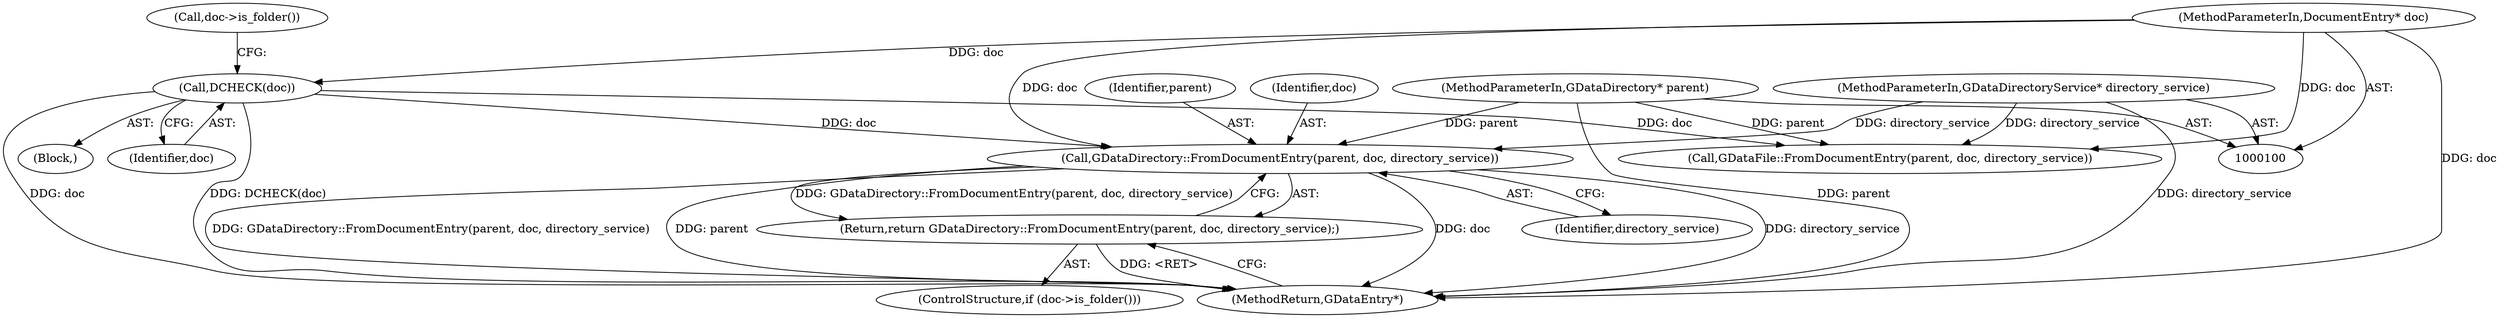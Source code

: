 digraph "1_Chrome_dd3b6fe574edad231c01c78e4647a74c38dc4178_4@pointer" {
"1000110" [label="(Call,GDataDirectory::FromDocumentEntry(parent, doc, directory_service))"];
"1000101" [label="(MethodParameterIn,GDataDirectory* parent)"];
"1000105" [label="(Call,DCHECK(doc))"];
"1000102" [label="(MethodParameterIn,DocumentEntry* doc)"];
"1000103" [label="(MethodParameterIn,GDataDirectoryService* directory_service)"];
"1000109" [label="(Return,return GDataDirectory::FromDocumentEntry(parent, doc, directory_service);)"];
"1000110" [label="(Call,GDataDirectory::FromDocumentEntry(parent, doc, directory_service))"];
"1000103" [label="(MethodParameterIn,GDataDirectoryService* directory_service)"];
"1000102" [label="(MethodParameterIn,DocumentEntry* doc)"];
"1000113" [label="(Identifier,directory_service)"];
"1000104" [label="(Block,)"];
"1000111" [label="(Identifier,parent)"];
"1000109" [label="(Return,return GDataDirectory::FromDocumentEntry(parent, doc, directory_service);)"];
"1000107" [label="(ControlStructure,if (doc->is_folder()))"];
"1000106" [label="(Identifier,doc)"];
"1000112" [label="(Identifier,doc)"];
"1000101" [label="(MethodParameterIn,GDataDirectory* parent)"];
"1000108" [label="(Call,doc->is_folder())"];
"1000105" [label="(Call,DCHECK(doc))"];
"1000126" [label="(MethodReturn,GDataEntry*)"];
"1000120" [label="(Call,GDataFile::FromDocumentEntry(parent, doc, directory_service))"];
"1000110" -> "1000109"  [label="AST: "];
"1000110" -> "1000113"  [label="CFG: "];
"1000111" -> "1000110"  [label="AST: "];
"1000112" -> "1000110"  [label="AST: "];
"1000113" -> "1000110"  [label="AST: "];
"1000109" -> "1000110"  [label="CFG: "];
"1000110" -> "1000126"  [label="DDG: doc"];
"1000110" -> "1000126"  [label="DDG: directory_service"];
"1000110" -> "1000126"  [label="DDG: GDataDirectory::FromDocumentEntry(parent, doc, directory_service)"];
"1000110" -> "1000126"  [label="DDG: parent"];
"1000110" -> "1000109"  [label="DDG: GDataDirectory::FromDocumentEntry(parent, doc, directory_service)"];
"1000101" -> "1000110"  [label="DDG: parent"];
"1000105" -> "1000110"  [label="DDG: doc"];
"1000102" -> "1000110"  [label="DDG: doc"];
"1000103" -> "1000110"  [label="DDG: directory_service"];
"1000101" -> "1000100"  [label="AST: "];
"1000101" -> "1000126"  [label="DDG: parent"];
"1000101" -> "1000120"  [label="DDG: parent"];
"1000105" -> "1000104"  [label="AST: "];
"1000105" -> "1000106"  [label="CFG: "];
"1000106" -> "1000105"  [label="AST: "];
"1000108" -> "1000105"  [label="CFG: "];
"1000105" -> "1000126"  [label="DDG: DCHECK(doc)"];
"1000105" -> "1000126"  [label="DDG: doc"];
"1000102" -> "1000105"  [label="DDG: doc"];
"1000105" -> "1000120"  [label="DDG: doc"];
"1000102" -> "1000100"  [label="AST: "];
"1000102" -> "1000126"  [label="DDG: doc"];
"1000102" -> "1000120"  [label="DDG: doc"];
"1000103" -> "1000100"  [label="AST: "];
"1000103" -> "1000126"  [label="DDG: directory_service"];
"1000103" -> "1000120"  [label="DDG: directory_service"];
"1000109" -> "1000107"  [label="AST: "];
"1000126" -> "1000109"  [label="CFG: "];
"1000109" -> "1000126"  [label="DDG: <RET>"];
}
